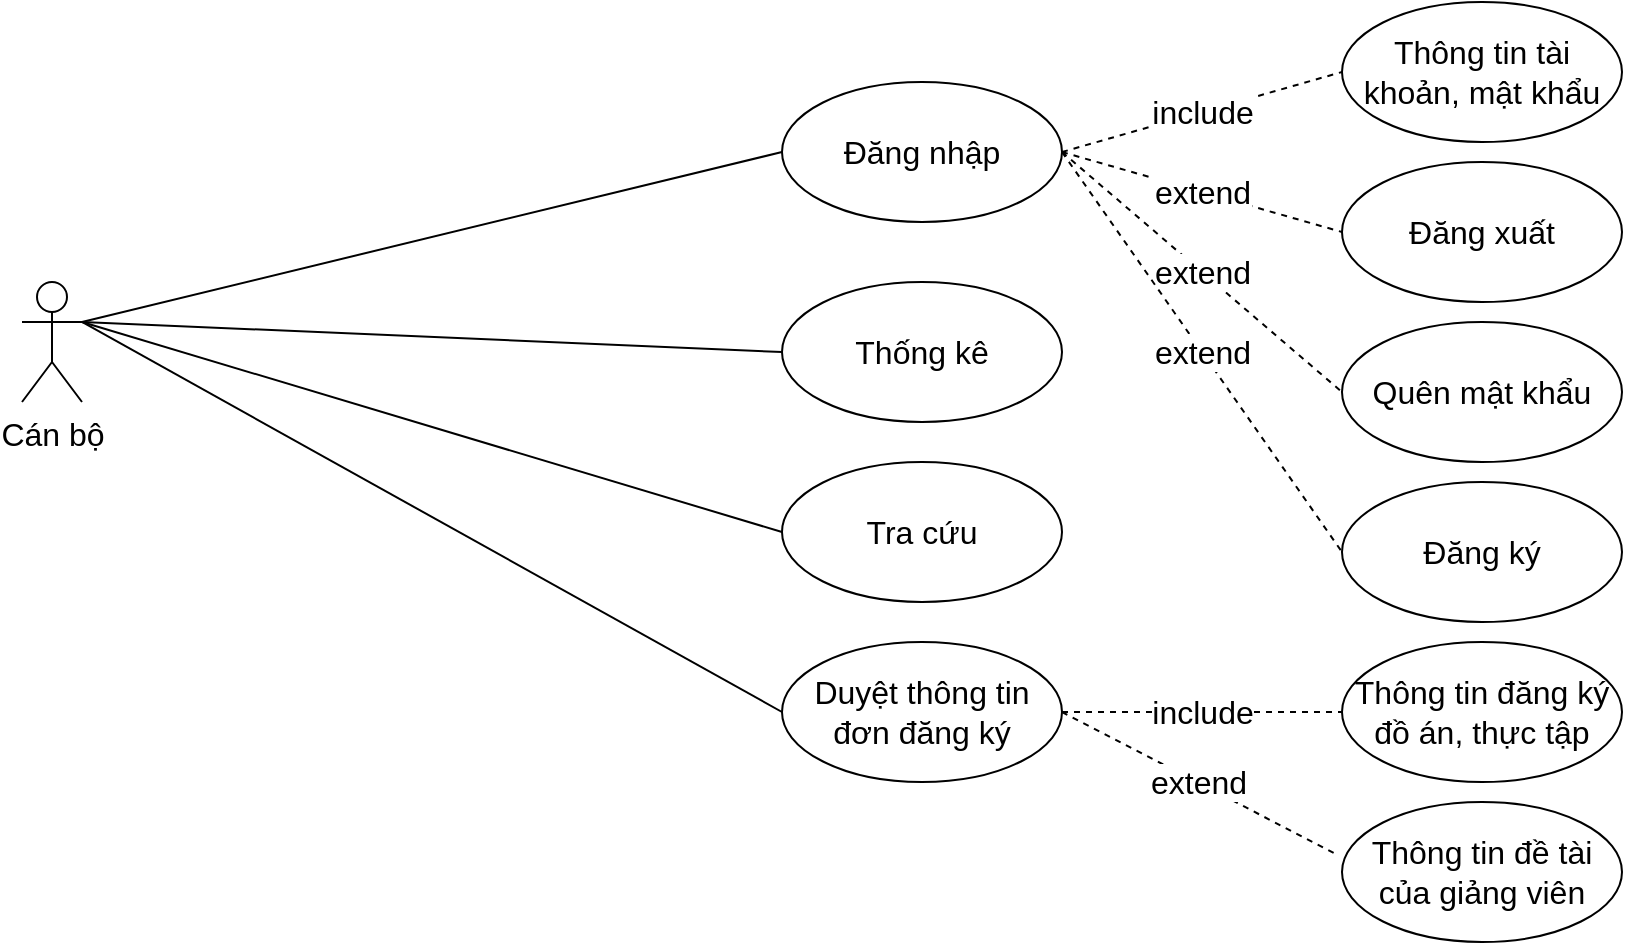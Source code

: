 <mxfile version="20.6.2" type="device"><diagram id="eG5i_4XS4Z5sjABfvSav" name="Page-1"><mxGraphModel dx="1089" dy="902" grid="1" gridSize="10" guides="1" tooltips="1" connect="1" arrows="1" fold="1" page="1" pageScale="1" pageWidth="850" pageHeight="1100" math="0" shadow="0"><root><mxCell id="0"/><mxCell id="1" parent="0"/><mxCell id="w44M2bHZ78KPVAECMZhk-4" value="Cán bộ" style="shape=umlActor;verticalLabelPosition=bottom;verticalAlign=top;html=1;outlineConnect=0;fontSize=16;" parent="1" vertex="1"><mxGeometry x="40" y="150" width="30" height="60" as="geometry"/></mxCell><mxCell id="w44M2bHZ78KPVAECMZhk-6" value="Đăng nhập" style="ellipse;whiteSpace=wrap;html=1;strokeWidth=1;fontSize=16;" parent="1" vertex="1"><mxGeometry x="420" y="50" width="140" height="70" as="geometry"/></mxCell><mxCell id="w44M2bHZ78KPVAECMZhk-7" value="Thống kê" style="ellipse;whiteSpace=wrap;html=1;strokeWidth=1;fontSize=16;" parent="1" vertex="1"><mxGeometry x="420" y="150" width="140" height="70" as="geometry"/></mxCell><mxCell id="w44M2bHZ78KPVAECMZhk-8" value="Tra cứu" style="ellipse;whiteSpace=wrap;html=1;strokeWidth=1;fontSize=16;" parent="1" vertex="1"><mxGeometry x="420" y="240" width="140" height="70" as="geometry"/></mxCell><mxCell id="w44M2bHZ78KPVAECMZhk-22" value="" style="endArrow=none;html=1;rounded=0;entryX=0;entryY=0.5;entryDx=0;entryDy=0;exitX=1;exitY=0.333;exitDx=0;exitDy=0;exitPerimeter=0;fontSize=16;" parent="1" source="w44M2bHZ78KPVAECMZhk-4" target="w44M2bHZ78KPVAECMZhk-7" edge="1"><mxGeometry width="50" height="50" relative="1" as="geometry"><mxPoint x="60" y="360" as="sourcePoint"/><mxPoint x="340.0" y="525" as="targetPoint"/></mxGeometry></mxCell><mxCell id="w44M2bHZ78KPVAECMZhk-24" value="" style="endArrow=none;html=1;rounded=0;entryX=0;entryY=0.5;entryDx=0;entryDy=0;exitX=1;exitY=0.333;exitDx=0;exitDy=0;exitPerimeter=0;fontSize=16;" parent="1" source="w44M2bHZ78KPVAECMZhk-4" target="w44M2bHZ78KPVAECMZhk-6" edge="1"><mxGeometry width="50" height="50" relative="1" as="geometry"><mxPoint x="50" y="540" as="sourcePoint"/><mxPoint x="340.0" y="660" as="targetPoint"/></mxGeometry></mxCell><mxCell id="w44M2bHZ78KPVAECMZhk-27" value="Duyệt thông tin đơn đăng ký" style="ellipse;whiteSpace=wrap;html=1;strokeWidth=1;fontSize=16;" parent="1" vertex="1"><mxGeometry x="420" y="330" width="140" height="70" as="geometry"/></mxCell><mxCell id="w44M2bHZ78KPVAECMZhk-28" value="" style="endArrow=none;html=1;rounded=0;entryX=0;entryY=0.5;entryDx=0;entryDy=0;exitX=1;exitY=0.333;exitDx=0;exitDy=0;exitPerimeter=0;fontSize=16;" parent="1" source="w44M2bHZ78KPVAECMZhk-4" target="w44M2bHZ78KPVAECMZhk-27" edge="1"><mxGeometry width="50" height="50" relative="1" as="geometry"><mxPoint x="70" y="470" as="sourcePoint"/><mxPoint x="470" y="485" as="targetPoint"/></mxGeometry></mxCell><mxCell id="w44M2bHZ78KPVAECMZhk-29" value="include" style="endArrow=none;dashed=1;html=1;rounded=0;entryX=0;entryY=0.5;entryDx=0;entryDy=0;exitX=1;exitY=0.5;exitDx=0;exitDy=0;fontSize=16;" parent="1" source="w44M2bHZ78KPVAECMZhk-6" target="w44M2bHZ78KPVAECMZhk-30" edge="1"><mxGeometry width="50" height="50" relative="1" as="geometry"><mxPoint x="540" y="205" as="sourcePoint"/><mxPoint x="720.0" y="140" as="targetPoint"/></mxGeometry></mxCell><mxCell id="w44M2bHZ78KPVAECMZhk-30" value="Thông tin tài khoản, mật khẩu" style="ellipse;whiteSpace=wrap;html=1;strokeWidth=1;fontSize=16;" parent="1" vertex="1"><mxGeometry x="700" y="10" width="140" height="70" as="geometry"/></mxCell><mxCell id="w44M2bHZ78KPVAECMZhk-31" value="Đăng xuất" style="ellipse;whiteSpace=wrap;html=1;strokeWidth=1;fontSize=16;" parent="1" vertex="1"><mxGeometry x="700" y="90" width="140" height="70" as="geometry"/></mxCell><mxCell id="w44M2bHZ78KPVAECMZhk-32" value="extend" style="endArrow=none;dashed=1;html=1;rounded=0;entryX=0;entryY=0.5;entryDx=0;entryDy=0;exitX=1;exitY=0.5;exitDx=0;exitDy=0;fontSize=16;" parent="1" source="w44M2bHZ78KPVAECMZhk-6" target="w44M2bHZ78KPVAECMZhk-31" edge="1"><mxGeometry width="50" height="50" relative="1" as="geometry"><mxPoint x="540" y="205" as="sourcePoint"/><mxPoint x="760" y="120" as="targetPoint"/></mxGeometry></mxCell><mxCell id="w44M2bHZ78KPVAECMZhk-33" value="Quên mật khẩu" style="ellipse;whiteSpace=wrap;html=1;strokeWidth=1;fontSize=16;" parent="1" vertex="1"><mxGeometry x="700" y="170" width="140" height="70" as="geometry"/></mxCell><mxCell id="w44M2bHZ78KPVAECMZhk-34" value="extend" style="endArrow=none;dashed=1;html=1;rounded=0;entryX=0;entryY=0.5;entryDx=0;entryDy=0;exitX=1;exitY=0.5;exitDx=0;exitDy=0;fontSize=16;" parent="1" source="w44M2bHZ78KPVAECMZhk-6" target="w44M2bHZ78KPVAECMZhk-33" edge="1"><mxGeometry width="50" height="50" relative="1" as="geometry"><mxPoint x="540" y="205" as="sourcePoint"/><mxPoint x="720" y="290" as="targetPoint"/></mxGeometry></mxCell><mxCell id="w44M2bHZ78KPVAECMZhk-35" value="Đăng ký" style="ellipse;whiteSpace=wrap;html=1;strokeWidth=1;fontSize=16;" parent="1" vertex="1"><mxGeometry x="700" y="250" width="140" height="70" as="geometry"/></mxCell><mxCell id="w44M2bHZ78KPVAECMZhk-36" value="extend" style="endArrow=none;dashed=1;html=1;rounded=0;entryX=0;entryY=0.5;entryDx=0;entryDy=0;exitX=1;exitY=0.5;exitDx=0;exitDy=0;fontSize=16;" parent="1" source="w44M2bHZ78KPVAECMZhk-6" target="w44M2bHZ78KPVAECMZhk-35" edge="1"><mxGeometry width="50" height="50" relative="1" as="geometry"><mxPoint x="540" y="205" as="sourcePoint"/><mxPoint x="720.0" y="330" as="targetPoint"/></mxGeometry></mxCell><mxCell id="w44M2bHZ78KPVAECMZhk-37" value="" style="endArrow=none;html=1;rounded=0;entryX=0;entryY=0.5;entryDx=0;entryDy=0;fontSize=16;exitX=1;exitY=0.333;exitDx=0;exitDy=0;exitPerimeter=0;" parent="1" target="w44M2bHZ78KPVAECMZhk-8" edge="1" source="w44M2bHZ78KPVAECMZhk-4"><mxGeometry width="50" height="50" relative="1" as="geometry"><mxPoint x="60" y="460" as="sourcePoint"/><mxPoint x="410" y="395" as="targetPoint"/></mxGeometry></mxCell><mxCell id="w44M2bHZ78KPVAECMZhk-38" value="Thông tin đăng ký đồ án, thực tập" style="ellipse;whiteSpace=wrap;html=1;strokeWidth=1;fontSize=16;" parent="1" vertex="1"><mxGeometry x="700" y="330" width="140" height="70" as="geometry"/></mxCell><mxCell id="w44M2bHZ78KPVAECMZhk-40" value="include" style="endArrow=none;dashed=1;html=1;rounded=0;entryX=0;entryY=0.5;entryDx=0;entryDy=0;exitX=1;exitY=0.5;exitDx=0;exitDy=0;fontSize=16;" parent="1" source="w44M2bHZ78KPVAECMZhk-27" target="w44M2bHZ78KPVAECMZhk-38" edge="1"><mxGeometry width="50" height="50" relative="1" as="geometry"><mxPoint x="550" y="285" as="sourcePoint"/><mxPoint x="710" y="140" as="targetPoint"/></mxGeometry></mxCell><mxCell id="w44M2bHZ78KPVAECMZhk-41" value="Thông tin đề tài của giảng viên" style="ellipse;whiteSpace=wrap;html=1;strokeWidth=1;fontSize=16;" parent="1" vertex="1"><mxGeometry x="700" y="410" width="140" height="70" as="geometry"/></mxCell><mxCell id="w44M2bHZ78KPVAECMZhk-42" value="extend" style="endArrow=none;dashed=1;html=1;rounded=0;entryX=-0.021;entryY=0.373;entryDx=0;entryDy=0;exitX=1;exitY=0.5;exitDx=0;exitDy=0;entryPerimeter=0;fontSize=16;" parent="1" source="w44M2bHZ78KPVAECMZhk-27" target="w44M2bHZ78KPVAECMZhk-41" edge="1"><mxGeometry width="50" height="50" relative="1" as="geometry"><mxPoint x="550" y="285" as="sourcePoint"/><mxPoint x="710" y="430" as="targetPoint"/></mxGeometry></mxCell></root></mxGraphModel></diagram></mxfile>